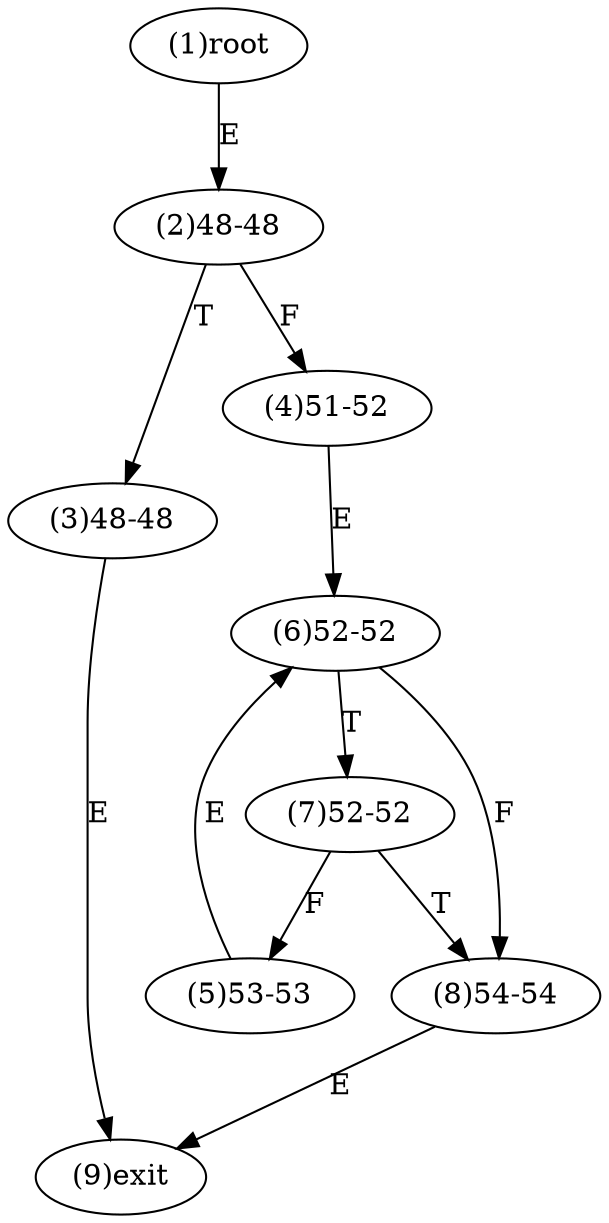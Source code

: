 digraph "" { 
1[ label="(1)root"];
2[ label="(2)48-48"];
3[ label="(3)48-48"];
4[ label="(4)51-52"];
5[ label="(5)53-53"];
6[ label="(6)52-52"];
7[ label="(7)52-52"];
8[ label="(8)54-54"];
9[ label="(9)exit"];
1->2[ label="E"];
2->4[ label="F"];
2->3[ label="T"];
3->9[ label="E"];
4->6[ label="E"];
5->6[ label="E"];
6->8[ label="F"];
6->7[ label="T"];
7->5[ label="F"];
7->8[ label="T"];
8->9[ label="E"];
}